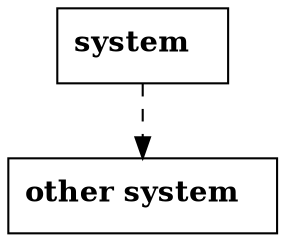 digraph g {
  compound=true

  g0 [shape="box" label=<
<b>system</b>
  >]
  g1 [shape="box" label=<
<b>other system</b>
  >]

  g0 -> g1 [style="dashed"]
}
